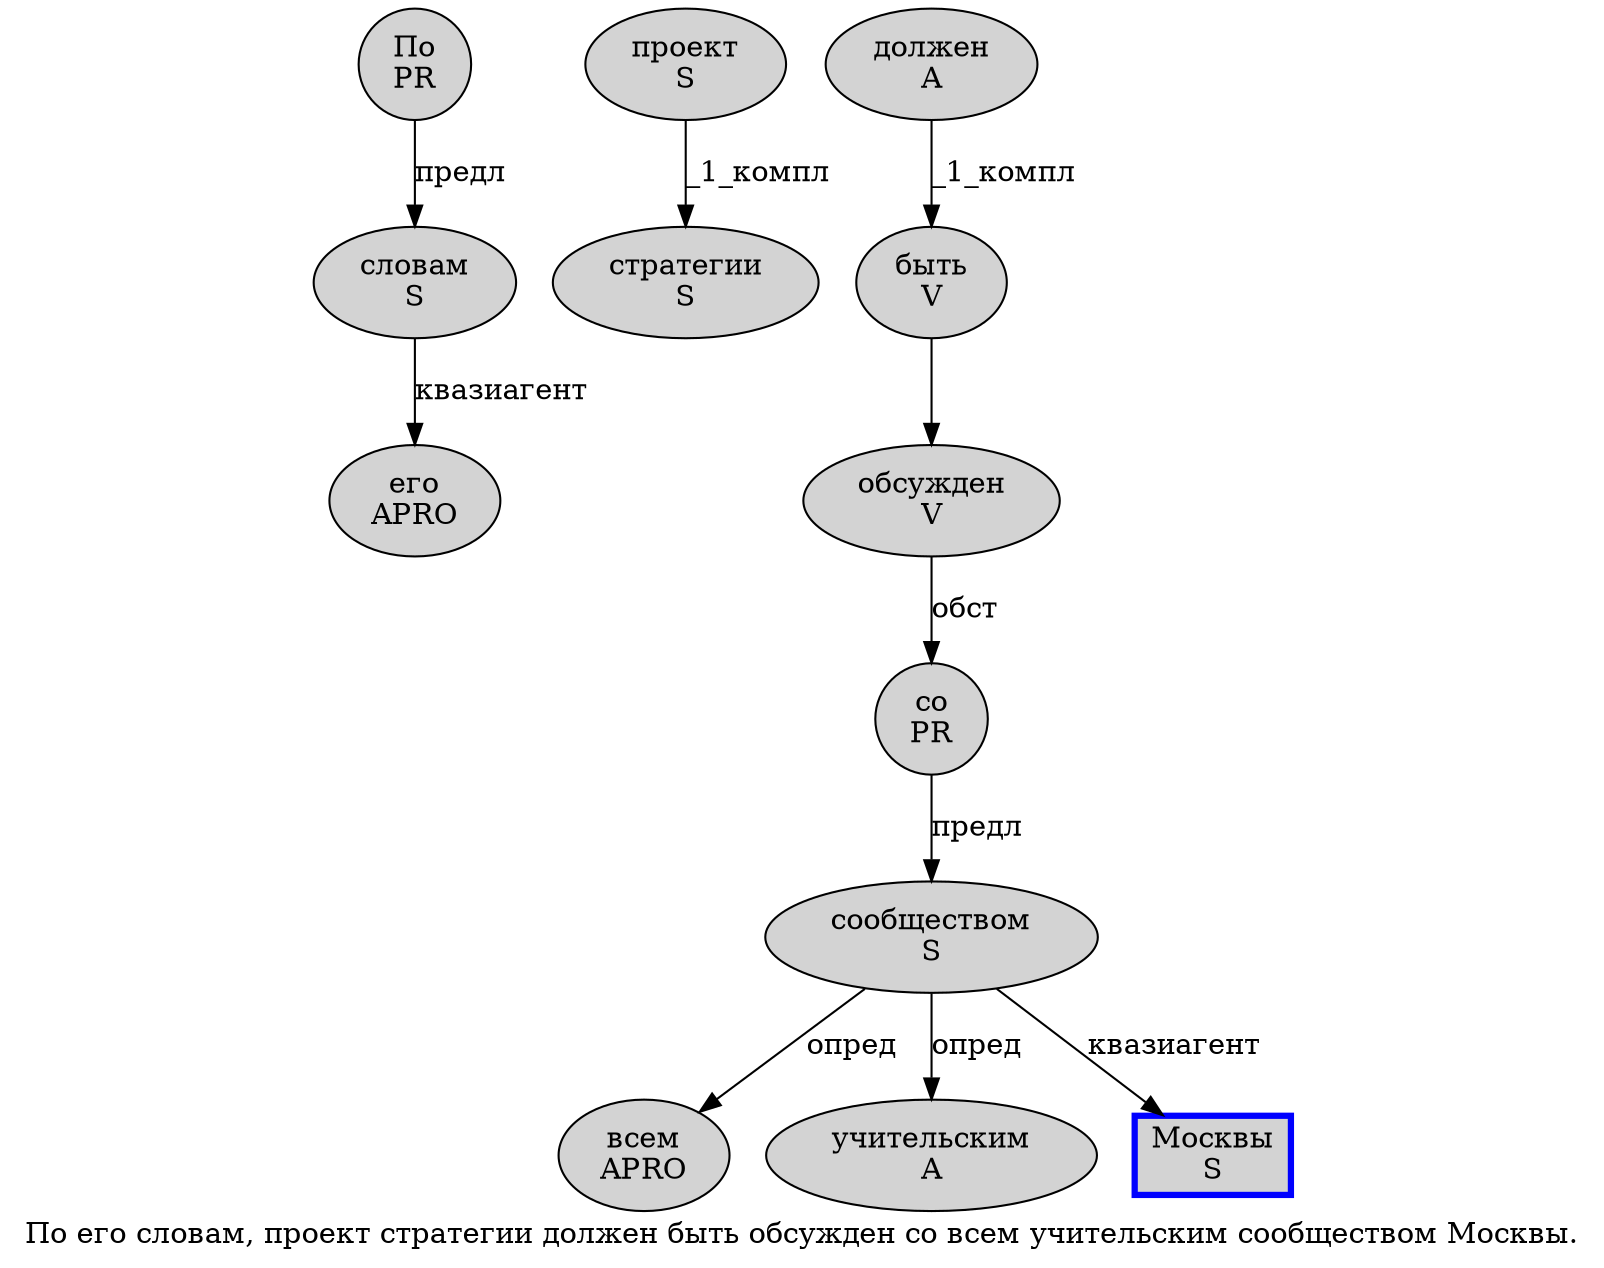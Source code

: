 digraph SENTENCE_762 {
	graph [label="По его словам, проект стратегии должен быть обсужден со всем учительским сообществом Москвы."]
	node [style=filled]
		0 [label="По
PR" color="" fillcolor=lightgray penwidth=1 shape=ellipse]
		1 [label="его
APRO" color="" fillcolor=lightgray penwidth=1 shape=ellipse]
		2 [label="словам
S" color="" fillcolor=lightgray penwidth=1 shape=ellipse]
		4 [label="проект
S" color="" fillcolor=lightgray penwidth=1 shape=ellipse]
		5 [label="стратегии
S" color="" fillcolor=lightgray penwidth=1 shape=ellipse]
		6 [label="должен
A" color="" fillcolor=lightgray penwidth=1 shape=ellipse]
		7 [label="быть
V" color="" fillcolor=lightgray penwidth=1 shape=ellipse]
		8 [label="обсужден
V" color="" fillcolor=lightgray penwidth=1 shape=ellipse]
		9 [label="со
PR" color="" fillcolor=lightgray penwidth=1 shape=ellipse]
		10 [label="всем
APRO" color="" fillcolor=lightgray penwidth=1 shape=ellipse]
		11 [label="учительским
A" color="" fillcolor=lightgray penwidth=1 shape=ellipse]
		12 [label="сообществом
S" color="" fillcolor=lightgray penwidth=1 shape=ellipse]
		13 [label="Москвы
S" color=blue fillcolor=lightgray penwidth=3 shape=box]
			7 -> 8
			8 -> 9 [label="обст"]
			0 -> 2 [label="предл"]
			12 -> 10 [label="опред"]
			12 -> 11 [label="опред"]
			12 -> 13 [label="квазиагент"]
			6 -> 7 [label="_1_компл"]
			9 -> 12 [label="предл"]
			2 -> 1 [label="квазиагент"]
			4 -> 5 [label="_1_компл"]
}